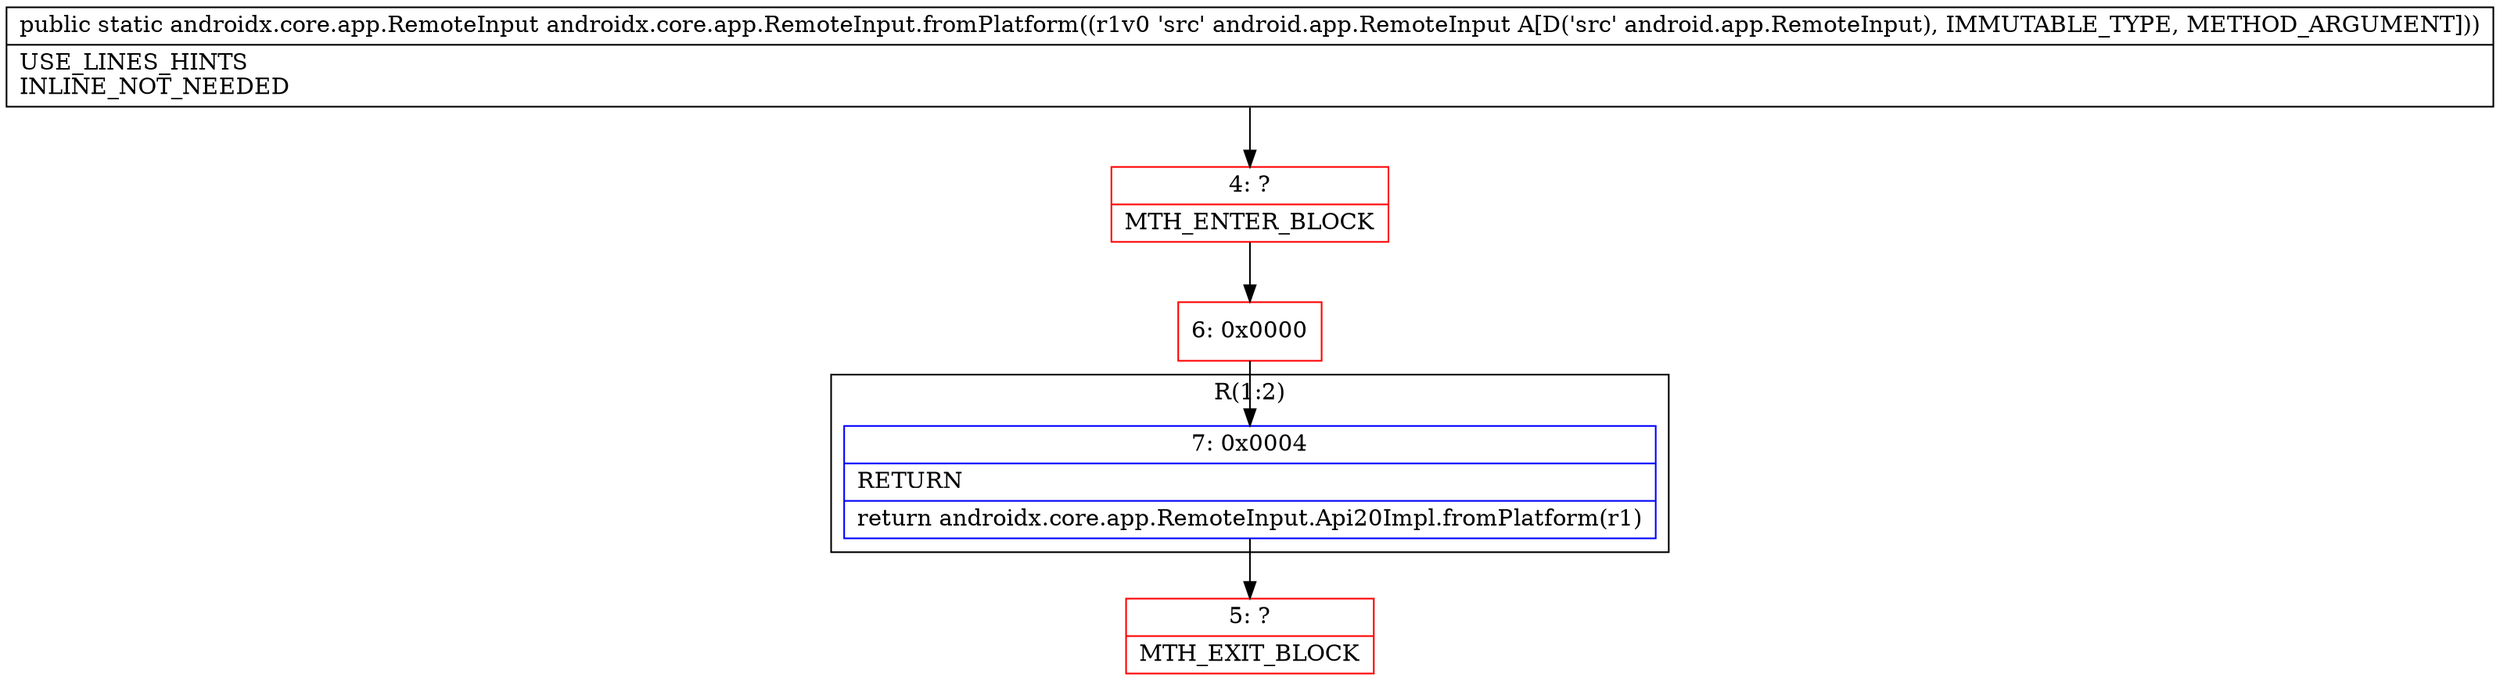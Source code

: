 digraph "CFG forandroidx.core.app.RemoteInput.fromPlatform(Landroid\/app\/RemoteInput;)Landroidx\/core\/app\/RemoteInput;" {
subgraph cluster_Region_1428494871 {
label = "R(1:2)";
node [shape=record,color=blue];
Node_7 [shape=record,label="{7\:\ 0x0004|RETURN\l|return androidx.core.app.RemoteInput.Api20Impl.fromPlatform(r1)\l}"];
}
Node_4 [shape=record,color=red,label="{4\:\ ?|MTH_ENTER_BLOCK\l}"];
Node_6 [shape=record,color=red,label="{6\:\ 0x0000}"];
Node_5 [shape=record,color=red,label="{5\:\ ?|MTH_EXIT_BLOCK\l}"];
MethodNode[shape=record,label="{public static androidx.core.app.RemoteInput androidx.core.app.RemoteInput.fromPlatform((r1v0 'src' android.app.RemoteInput A[D('src' android.app.RemoteInput), IMMUTABLE_TYPE, METHOD_ARGUMENT]))  | USE_LINES_HINTS\lINLINE_NOT_NEEDED\l}"];
MethodNode -> Node_4;Node_7 -> Node_5;
Node_4 -> Node_6;
Node_6 -> Node_7;
}

